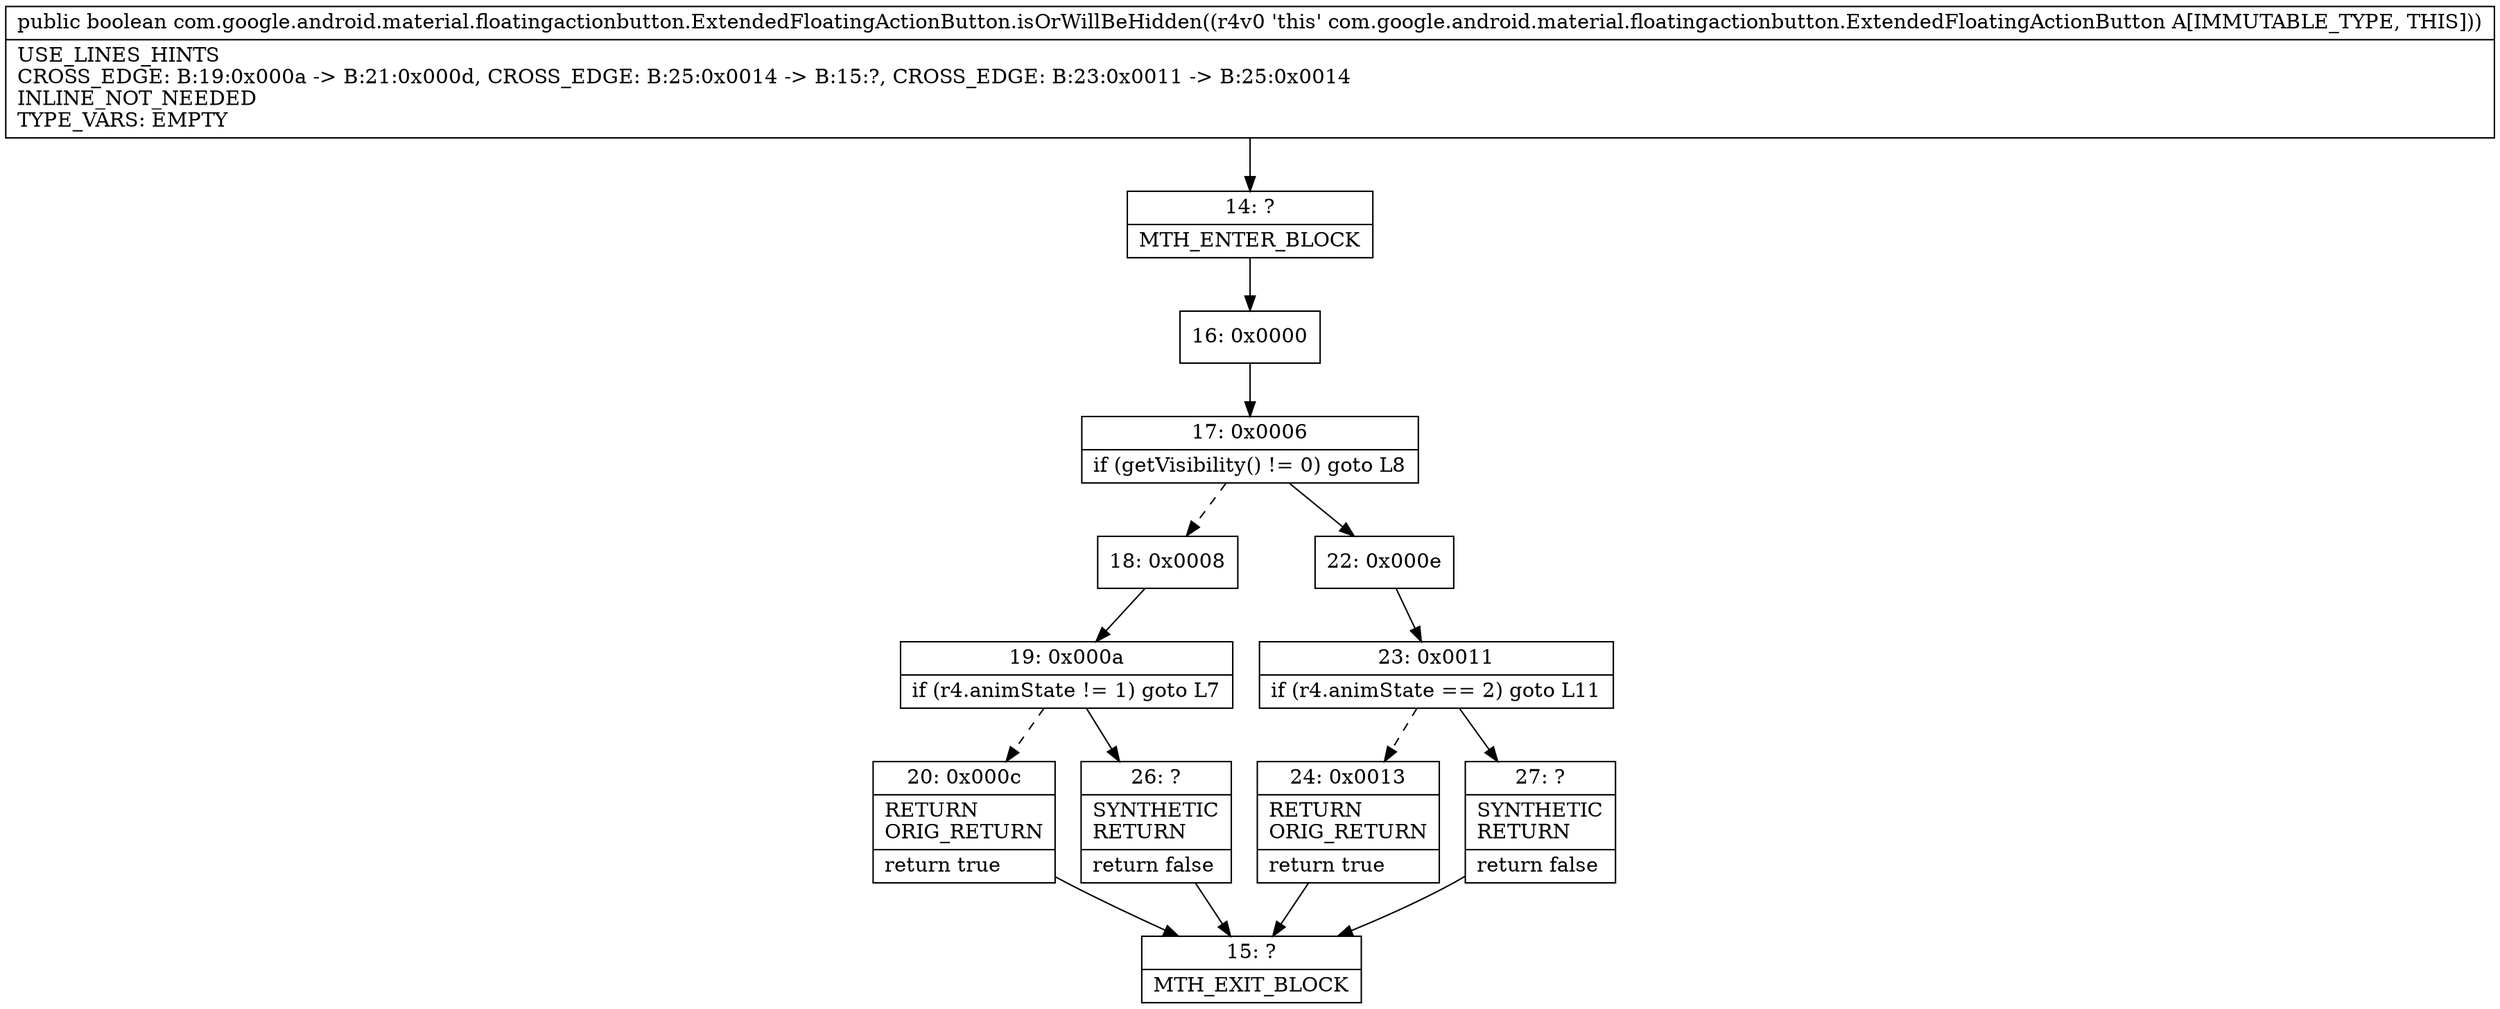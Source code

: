 digraph "CFG forcom.google.android.material.floatingactionbutton.ExtendedFloatingActionButton.isOrWillBeHidden()Z" {
Node_14 [shape=record,label="{14\:\ ?|MTH_ENTER_BLOCK\l}"];
Node_16 [shape=record,label="{16\:\ 0x0000}"];
Node_17 [shape=record,label="{17\:\ 0x0006|if (getVisibility() != 0) goto L8\l}"];
Node_18 [shape=record,label="{18\:\ 0x0008}"];
Node_19 [shape=record,label="{19\:\ 0x000a|if (r4.animState != 1) goto L7\l}"];
Node_20 [shape=record,label="{20\:\ 0x000c|RETURN\lORIG_RETURN\l|return true\l}"];
Node_15 [shape=record,label="{15\:\ ?|MTH_EXIT_BLOCK\l}"];
Node_26 [shape=record,label="{26\:\ ?|SYNTHETIC\lRETURN\l|return false\l}"];
Node_22 [shape=record,label="{22\:\ 0x000e}"];
Node_23 [shape=record,label="{23\:\ 0x0011|if (r4.animState == 2) goto L11\l}"];
Node_24 [shape=record,label="{24\:\ 0x0013|RETURN\lORIG_RETURN\l|return true\l}"];
Node_27 [shape=record,label="{27\:\ ?|SYNTHETIC\lRETURN\l|return false\l}"];
MethodNode[shape=record,label="{public boolean com.google.android.material.floatingactionbutton.ExtendedFloatingActionButton.isOrWillBeHidden((r4v0 'this' com.google.android.material.floatingactionbutton.ExtendedFloatingActionButton A[IMMUTABLE_TYPE, THIS]))  | USE_LINES_HINTS\lCROSS_EDGE: B:19:0x000a \-\> B:21:0x000d, CROSS_EDGE: B:25:0x0014 \-\> B:15:?, CROSS_EDGE: B:23:0x0011 \-\> B:25:0x0014\lINLINE_NOT_NEEDED\lTYPE_VARS: EMPTY\l}"];
MethodNode -> Node_14;Node_14 -> Node_16;
Node_16 -> Node_17;
Node_17 -> Node_18[style=dashed];
Node_17 -> Node_22;
Node_18 -> Node_19;
Node_19 -> Node_20[style=dashed];
Node_19 -> Node_26;
Node_20 -> Node_15;
Node_26 -> Node_15;
Node_22 -> Node_23;
Node_23 -> Node_24[style=dashed];
Node_23 -> Node_27;
Node_24 -> Node_15;
Node_27 -> Node_15;
}

